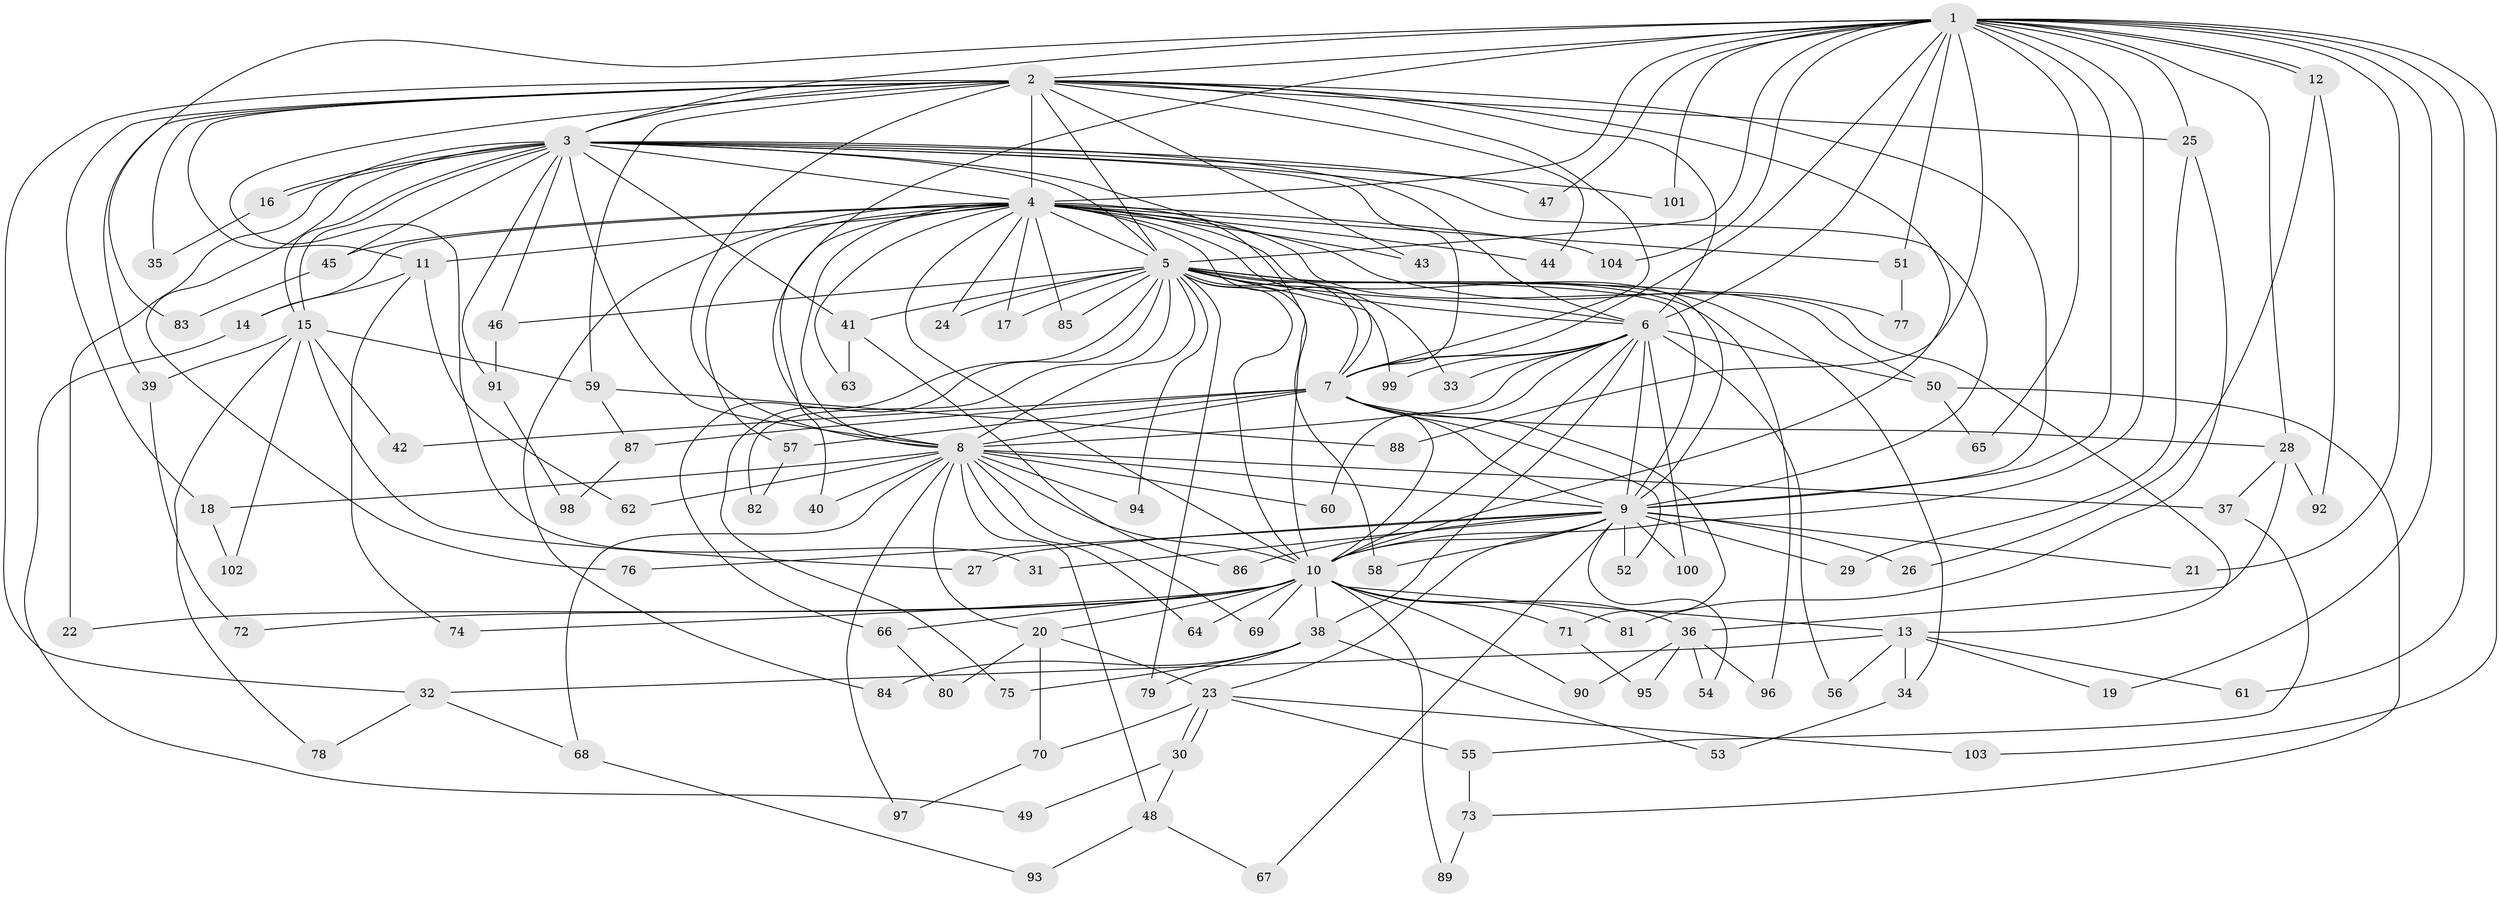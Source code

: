 // coarse degree distribution, {22: 0.02702702702702703, 25: 0.013513513513513514, 23: 0.013513513513513514, 20: 0.04054054054054054, 19: 0.013513513513513514, 5: 0.05405405405405406, 4: 0.0945945945945946, 7: 0.02702702702702703, 3: 0.13513513513513514, 1: 0.013513513513513514, 2: 0.527027027027027, 6: 0.04054054054054054}
// Generated by graph-tools (version 1.1) at 2025/23/03/03/25 07:23:47]
// undirected, 104 vertices, 233 edges
graph export_dot {
graph [start="1"]
  node [color=gray90,style=filled];
  1;
  2;
  3;
  4;
  5;
  6;
  7;
  8;
  9;
  10;
  11;
  12;
  13;
  14;
  15;
  16;
  17;
  18;
  19;
  20;
  21;
  22;
  23;
  24;
  25;
  26;
  27;
  28;
  29;
  30;
  31;
  32;
  33;
  34;
  35;
  36;
  37;
  38;
  39;
  40;
  41;
  42;
  43;
  44;
  45;
  46;
  47;
  48;
  49;
  50;
  51;
  52;
  53;
  54;
  55;
  56;
  57;
  58;
  59;
  60;
  61;
  62;
  63;
  64;
  65;
  66;
  67;
  68;
  69;
  70;
  71;
  72;
  73;
  74;
  75;
  76;
  77;
  78;
  79;
  80;
  81;
  82;
  83;
  84;
  85;
  86;
  87;
  88;
  89;
  90;
  91;
  92;
  93;
  94;
  95;
  96;
  97;
  98;
  99;
  100;
  101;
  102;
  103;
  104;
  1 -- 2;
  1 -- 3;
  1 -- 4;
  1 -- 5;
  1 -- 6;
  1 -- 7;
  1 -- 8;
  1 -- 9;
  1 -- 10;
  1 -- 12;
  1 -- 12;
  1 -- 19;
  1 -- 21;
  1 -- 25;
  1 -- 28;
  1 -- 47;
  1 -- 51;
  1 -- 61;
  1 -- 65;
  1 -- 83;
  1 -- 88;
  1 -- 101;
  1 -- 103;
  1 -- 104;
  2 -- 3;
  2 -- 4;
  2 -- 5;
  2 -- 6;
  2 -- 7;
  2 -- 8;
  2 -- 9;
  2 -- 10;
  2 -- 11;
  2 -- 18;
  2 -- 25;
  2 -- 31;
  2 -- 32;
  2 -- 35;
  2 -- 39;
  2 -- 43;
  2 -- 44;
  2 -- 59;
  3 -- 4;
  3 -- 5;
  3 -- 6;
  3 -- 7;
  3 -- 8;
  3 -- 9;
  3 -- 10;
  3 -- 15;
  3 -- 15;
  3 -- 16;
  3 -- 16;
  3 -- 22;
  3 -- 41;
  3 -- 45;
  3 -- 46;
  3 -- 47;
  3 -- 76;
  3 -- 91;
  3 -- 101;
  4 -- 5;
  4 -- 6;
  4 -- 7;
  4 -- 8;
  4 -- 9;
  4 -- 10;
  4 -- 11;
  4 -- 13;
  4 -- 14;
  4 -- 17;
  4 -- 24;
  4 -- 40;
  4 -- 43;
  4 -- 44;
  4 -- 45;
  4 -- 51;
  4 -- 57;
  4 -- 63;
  4 -- 77;
  4 -- 84;
  4 -- 85;
  4 -- 104;
  5 -- 6;
  5 -- 7;
  5 -- 8;
  5 -- 9;
  5 -- 10;
  5 -- 17;
  5 -- 24;
  5 -- 33;
  5 -- 34;
  5 -- 41;
  5 -- 46;
  5 -- 50;
  5 -- 58;
  5 -- 66;
  5 -- 75;
  5 -- 79;
  5 -- 82;
  5 -- 85;
  5 -- 94;
  5 -- 96;
  5 -- 99;
  6 -- 7;
  6 -- 8;
  6 -- 9;
  6 -- 10;
  6 -- 33;
  6 -- 38;
  6 -- 50;
  6 -- 56;
  6 -- 60;
  6 -- 99;
  6 -- 100;
  7 -- 8;
  7 -- 9;
  7 -- 10;
  7 -- 28;
  7 -- 42;
  7 -- 52;
  7 -- 57;
  7 -- 71;
  7 -- 87;
  8 -- 9;
  8 -- 10;
  8 -- 18;
  8 -- 20;
  8 -- 37;
  8 -- 40;
  8 -- 48;
  8 -- 60;
  8 -- 62;
  8 -- 64;
  8 -- 68;
  8 -- 69;
  8 -- 94;
  8 -- 97;
  9 -- 10;
  9 -- 21;
  9 -- 23;
  9 -- 26;
  9 -- 27;
  9 -- 29;
  9 -- 31;
  9 -- 52;
  9 -- 54;
  9 -- 58;
  9 -- 67;
  9 -- 76;
  9 -- 86;
  9 -- 100;
  10 -- 13;
  10 -- 20;
  10 -- 22;
  10 -- 36;
  10 -- 38;
  10 -- 64;
  10 -- 66;
  10 -- 69;
  10 -- 71;
  10 -- 72;
  10 -- 74;
  10 -- 81;
  10 -- 89;
  10 -- 90;
  11 -- 14;
  11 -- 62;
  11 -- 74;
  12 -- 26;
  12 -- 92;
  13 -- 19;
  13 -- 32;
  13 -- 34;
  13 -- 56;
  13 -- 61;
  14 -- 49;
  15 -- 27;
  15 -- 39;
  15 -- 42;
  15 -- 59;
  15 -- 78;
  15 -- 102;
  16 -- 35;
  18 -- 102;
  20 -- 23;
  20 -- 70;
  20 -- 80;
  23 -- 30;
  23 -- 30;
  23 -- 55;
  23 -- 70;
  23 -- 103;
  25 -- 29;
  25 -- 81;
  28 -- 36;
  28 -- 37;
  28 -- 92;
  30 -- 48;
  30 -- 49;
  32 -- 68;
  32 -- 78;
  34 -- 53;
  36 -- 54;
  36 -- 90;
  36 -- 95;
  36 -- 96;
  37 -- 55;
  38 -- 53;
  38 -- 75;
  38 -- 79;
  38 -- 84;
  39 -- 72;
  41 -- 63;
  41 -- 86;
  45 -- 83;
  46 -- 91;
  48 -- 67;
  48 -- 93;
  50 -- 65;
  50 -- 73;
  51 -- 77;
  55 -- 73;
  57 -- 82;
  59 -- 87;
  59 -- 88;
  66 -- 80;
  68 -- 93;
  70 -- 97;
  71 -- 95;
  73 -- 89;
  87 -- 98;
  91 -- 98;
}

